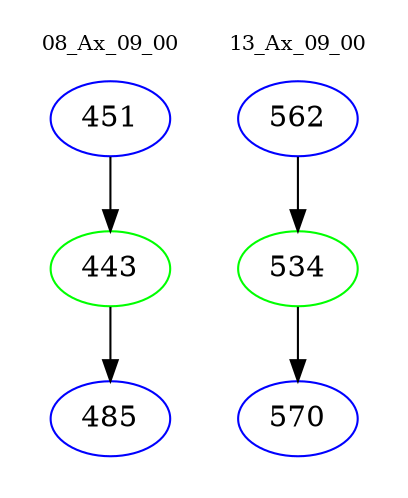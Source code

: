 digraph{
subgraph cluster_0 {
color = white
label = "08_Ax_09_00";
fontsize=10;
T0_451 [label="451", color="blue"]
T0_451 -> T0_443 [color="black"]
T0_443 [label="443", color="green"]
T0_443 -> T0_485 [color="black"]
T0_485 [label="485", color="blue"]
}
subgraph cluster_1 {
color = white
label = "13_Ax_09_00";
fontsize=10;
T1_562 [label="562", color="blue"]
T1_562 -> T1_534 [color="black"]
T1_534 [label="534", color="green"]
T1_534 -> T1_570 [color="black"]
T1_570 [label="570", color="blue"]
}
}
